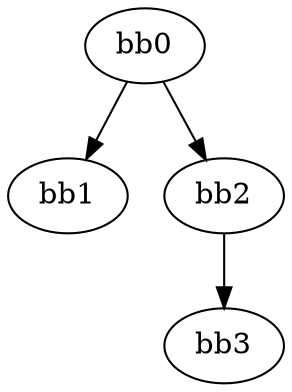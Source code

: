 digraph {
    0 [ label = "bb0\l" ]
    1 [ label = "bb1\l" ]
    2 [ label = "bb2\l" ]
    3 [ label = "bb3\l" ]
    0 -> 1 [ ]
    0 -> 2 [ ]
    2 -> 3 [ ]
}

